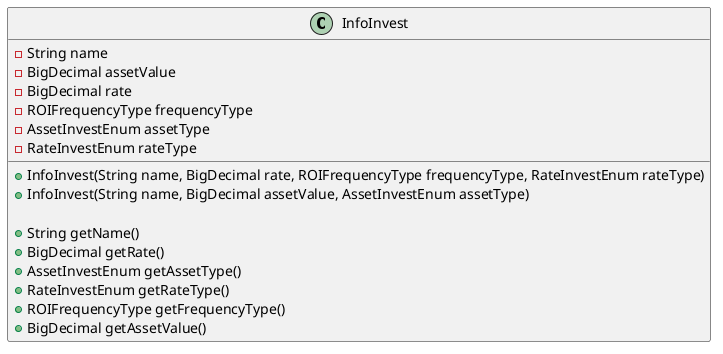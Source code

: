 @startuml InfoInvest
class InfoInvest {
    - String name
    - BigDecimal assetValue
    - BigDecimal rate
    - ROIFrequencyType frequencyType
    - AssetInvestEnum assetType
    - RateInvestEnum rateType

    + InfoInvest(String name, BigDecimal rate, ROIFrequencyType frequencyType, RateInvestEnum rateType)
    + InfoInvest(String name, BigDecimal assetValue, AssetInvestEnum assetType)

    + String getName()
    + BigDecimal getRate()
    + AssetInvestEnum getAssetType()
    + RateInvestEnum getRateType()
    + ROIFrequencyType getFrequencyType()
    + BigDecimal getAssetValue()
}
@enduml
